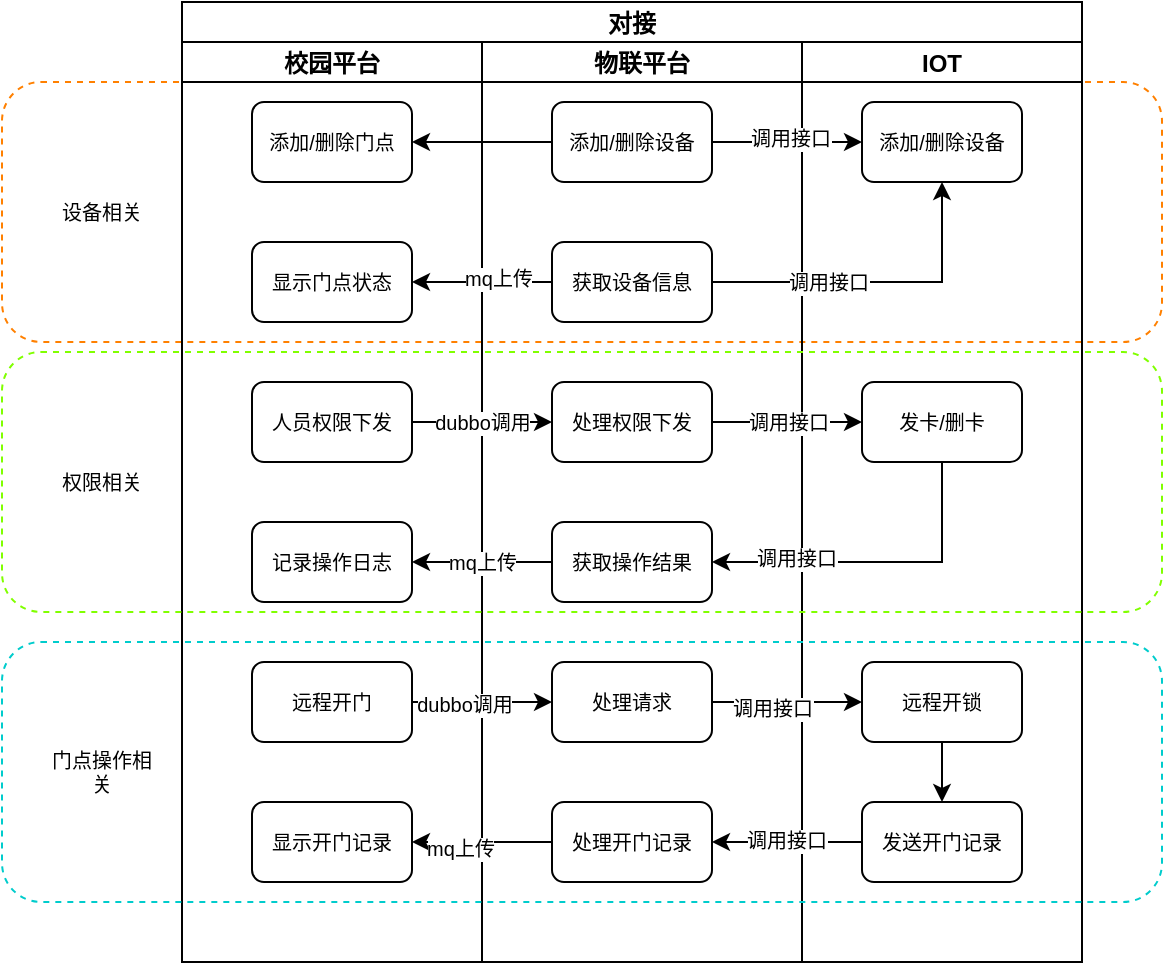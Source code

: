 <mxfile version="17.0.0" type="github" pages="2">
  <diagram id="Wgt7MAFD5IZZLOoV18Yt" name="网关类型门锁对接">
    <mxGraphModel dx="1422" dy="762" grid="1" gridSize="10" guides="1" tooltips="1" connect="1" arrows="1" fold="1" page="1" pageScale="1" pageWidth="827" pageHeight="1169" math="0" shadow="0">
      <root>
        <mxCell id="0" />
        <mxCell id="1" parent="0" />
        <mxCell id="qVb_nIM-iHo8m6FmIPxo-89" value="" style="rounded=1;whiteSpace=wrap;html=1;fontSize=10;fillColor=none;dashed=1;strokeColor=#FF8000;" parent="1" vertex="1">
          <mxGeometry x="50" y="60" width="580" height="130" as="geometry" />
        </mxCell>
        <mxCell id="qVb_nIM-iHo8m6FmIPxo-4" value="对接" style="swimlane;childLayout=stackLayout;resizeParent=1;resizeParentMax=0;startSize=20;" parent="1" vertex="1">
          <mxGeometry x="140" y="20" width="450" height="480" as="geometry" />
        </mxCell>
        <mxCell id="qVb_nIM-iHo8m6FmIPxo-5" value="校园平台" style="swimlane;startSize=20;" parent="qVb_nIM-iHo8m6FmIPxo-4" vertex="1">
          <mxGeometry y="20" width="150" height="460" as="geometry">
            <mxRectangle y="20" width="30" height="460" as="alternateBounds" />
          </mxGeometry>
        </mxCell>
        <mxCell id="qVb_nIM-iHo8m6FmIPxo-22" value="添加/删除门点" style="rounded=1;whiteSpace=wrap;html=1;fontSize=10;" parent="qVb_nIM-iHo8m6FmIPxo-5" vertex="1">
          <mxGeometry x="35" y="30" width="80" height="40" as="geometry" />
        </mxCell>
        <mxCell id="qVb_nIM-iHo8m6FmIPxo-24" value="显示门点状态" style="rounded=1;whiteSpace=wrap;html=1;fontSize=10;" parent="qVb_nIM-iHo8m6FmIPxo-5" vertex="1">
          <mxGeometry x="35" y="100" width="80" height="40" as="geometry" />
        </mxCell>
        <mxCell id="qVb_nIM-iHo8m6FmIPxo-30" value="人员权限下发" style="rounded=1;whiteSpace=wrap;html=1;fontSize=10;" parent="qVb_nIM-iHo8m6FmIPxo-5" vertex="1">
          <mxGeometry x="35" y="170" width="80" height="40" as="geometry" />
        </mxCell>
        <mxCell id="qVb_nIM-iHo8m6FmIPxo-42" value="记录操作日志" style="rounded=1;whiteSpace=wrap;html=1;fontSize=10;" parent="qVb_nIM-iHo8m6FmIPxo-5" vertex="1">
          <mxGeometry x="35" y="240" width="80" height="40" as="geometry" />
        </mxCell>
        <mxCell id="qVb_nIM-iHo8m6FmIPxo-44" value="远程开门" style="rounded=1;whiteSpace=wrap;html=1;fontSize=10;" parent="qVb_nIM-iHo8m6FmIPxo-5" vertex="1">
          <mxGeometry x="35" y="310" width="80" height="40" as="geometry" />
        </mxCell>
        <mxCell id="qVb_nIM-iHo8m6FmIPxo-81" value="显示开门记录" style="rounded=1;whiteSpace=wrap;html=1;fontSize=10;" parent="qVb_nIM-iHo8m6FmIPxo-5" vertex="1">
          <mxGeometry x="35" y="380" width="80" height="40" as="geometry" />
        </mxCell>
        <mxCell id="qVb_nIM-iHo8m6FmIPxo-6" value="物联平台" style="swimlane;startSize=20;" parent="qVb_nIM-iHo8m6FmIPxo-4" vertex="1">
          <mxGeometry x="150" y="20" width="160" height="460" as="geometry" />
        </mxCell>
        <mxCell id="qVb_nIM-iHo8m6FmIPxo-8" value="添加/删除设备" style="rounded=1;whiteSpace=wrap;html=1;fontSize=10;" parent="qVb_nIM-iHo8m6FmIPxo-6" vertex="1">
          <mxGeometry x="35" y="30" width="80" height="40" as="geometry" />
        </mxCell>
        <mxCell id="qVb_nIM-iHo8m6FmIPxo-16" value="获取设备信息" style="rounded=1;whiteSpace=wrap;html=1;fontSize=10;" parent="qVb_nIM-iHo8m6FmIPxo-6" vertex="1">
          <mxGeometry x="35" y="100" width="80" height="40" as="geometry" />
        </mxCell>
        <mxCell id="qVb_nIM-iHo8m6FmIPxo-32" value="处理权限下发" style="rounded=1;whiteSpace=wrap;html=1;fontSize=10;" parent="qVb_nIM-iHo8m6FmIPxo-6" vertex="1">
          <mxGeometry x="35" y="170" width="80" height="40" as="geometry" />
        </mxCell>
        <mxCell id="qVb_nIM-iHo8m6FmIPxo-39" value="获取操作结果" style="rounded=1;whiteSpace=wrap;html=1;fontSize=10;" parent="qVb_nIM-iHo8m6FmIPxo-6" vertex="1">
          <mxGeometry x="35" y="240" width="80" height="40" as="geometry" />
        </mxCell>
        <mxCell id="qVb_nIM-iHo8m6FmIPxo-72" value="处理请求" style="rounded=1;whiteSpace=wrap;html=1;fontSize=10;" parent="qVb_nIM-iHo8m6FmIPxo-6" vertex="1">
          <mxGeometry x="35" y="310" width="80" height="40" as="geometry" />
        </mxCell>
        <mxCell id="qVb_nIM-iHo8m6FmIPxo-80" value="处理开门记录" style="rounded=1;whiteSpace=wrap;html=1;fontSize=10;" parent="qVb_nIM-iHo8m6FmIPxo-6" vertex="1">
          <mxGeometry x="35" y="380" width="80" height="40" as="geometry" />
        </mxCell>
        <mxCell id="qVb_nIM-iHo8m6FmIPxo-7" value="IOT" style="swimlane;startSize=20;" parent="qVb_nIM-iHo8m6FmIPxo-4" vertex="1">
          <mxGeometry x="310" y="20" width="140" height="460" as="geometry" />
        </mxCell>
        <mxCell id="qVb_nIM-iHo8m6FmIPxo-14" value="添加/删除设备" style="rounded=1;whiteSpace=wrap;html=1;fontSize=10;" parent="qVb_nIM-iHo8m6FmIPxo-7" vertex="1">
          <mxGeometry x="30" y="30" width="80" height="40" as="geometry" />
        </mxCell>
        <mxCell id="qVb_nIM-iHo8m6FmIPxo-34" value="发卡/删卡" style="rounded=1;whiteSpace=wrap;html=1;fontSize=10;" parent="qVb_nIM-iHo8m6FmIPxo-7" vertex="1">
          <mxGeometry x="30" y="170" width="80" height="40" as="geometry" />
        </mxCell>
        <mxCell id="qVb_nIM-iHo8m6FmIPxo-82" style="edgeStyle=orthogonalEdgeStyle;rounded=0;orthogonalLoop=1;jettySize=auto;html=1;exitX=0.5;exitY=1;exitDx=0;exitDy=0;entryX=0.5;entryY=0;entryDx=0;entryDy=0;fontSize=10;" parent="qVb_nIM-iHo8m6FmIPxo-7" source="qVb_nIM-iHo8m6FmIPxo-73" target="qVb_nIM-iHo8m6FmIPxo-79" edge="1">
          <mxGeometry relative="1" as="geometry" />
        </mxCell>
        <mxCell id="qVb_nIM-iHo8m6FmIPxo-73" value="远程开锁" style="rounded=1;whiteSpace=wrap;html=1;fontSize=10;" parent="qVb_nIM-iHo8m6FmIPxo-7" vertex="1">
          <mxGeometry x="30" y="310" width="80" height="40" as="geometry" />
        </mxCell>
        <mxCell id="qVb_nIM-iHo8m6FmIPxo-79" value="发送开门记录" style="rounded=1;whiteSpace=wrap;html=1;fontSize=10;" parent="qVb_nIM-iHo8m6FmIPxo-7" vertex="1">
          <mxGeometry x="30" y="380" width="80" height="40" as="geometry" />
        </mxCell>
        <mxCell id="qVb_nIM-iHo8m6FmIPxo-15" style="edgeStyle=orthogonalEdgeStyle;rounded=0;orthogonalLoop=1;jettySize=auto;html=1;exitX=1;exitY=0.5;exitDx=0;exitDy=0;entryX=0;entryY=0.5;entryDx=0;entryDy=0;fontSize=10;" parent="qVb_nIM-iHo8m6FmIPxo-4" source="qVb_nIM-iHo8m6FmIPxo-8" target="qVb_nIM-iHo8m6FmIPxo-14" edge="1">
          <mxGeometry relative="1" as="geometry" />
        </mxCell>
        <mxCell id="qVb_nIM-iHo8m6FmIPxo-18" value="调用接口" style="edgeLabel;html=1;align=center;verticalAlign=middle;resizable=0;points=[];fontSize=10;" parent="qVb_nIM-iHo8m6FmIPxo-15" vertex="1" connectable="0">
          <mxGeometry x="0.024" y="2" relative="1" as="geometry">
            <mxPoint as="offset" />
          </mxGeometry>
        </mxCell>
        <mxCell id="qVb_nIM-iHo8m6FmIPxo-20" style="edgeStyle=orthogonalEdgeStyle;rounded=0;orthogonalLoop=1;jettySize=auto;html=1;exitX=1;exitY=0.5;exitDx=0;exitDy=0;entryX=0.5;entryY=1;entryDx=0;entryDy=0;fontSize=10;" parent="qVb_nIM-iHo8m6FmIPxo-4" source="qVb_nIM-iHo8m6FmIPxo-16" target="qVb_nIM-iHo8m6FmIPxo-14" edge="1">
          <mxGeometry relative="1" as="geometry" />
        </mxCell>
        <mxCell id="qVb_nIM-iHo8m6FmIPxo-21" value="调用接口" style="edgeLabel;html=1;align=center;verticalAlign=middle;resizable=0;points=[];fontSize=10;" parent="qVb_nIM-iHo8m6FmIPxo-20" vertex="1" connectable="0">
          <mxGeometry x="-0.301" relative="1" as="geometry">
            <mxPoint as="offset" />
          </mxGeometry>
        </mxCell>
        <mxCell id="qVb_nIM-iHo8m6FmIPxo-23" style="edgeStyle=orthogonalEdgeStyle;rounded=0;orthogonalLoop=1;jettySize=auto;html=1;exitX=1;exitY=0.5;exitDx=0;exitDy=0;entryX=0;entryY=0.5;entryDx=0;entryDy=0;fontSize=10;startArrow=classic;startFill=1;endArrow=none;endFill=0;" parent="qVb_nIM-iHo8m6FmIPxo-4" source="qVb_nIM-iHo8m6FmIPxo-22" target="qVb_nIM-iHo8m6FmIPxo-8" edge="1">
          <mxGeometry relative="1" as="geometry" />
        </mxCell>
        <mxCell id="qVb_nIM-iHo8m6FmIPxo-25" style="edgeStyle=orthogonalEdgeStyle;rounded=0;orthogonalLoop=1;jettySize=auto;html=1;exitX=0;exitY=0.5;exitDx=0;exitDy=0;entryX=1;entryY=0.5;entryDx=0;entryDy=0;fontSize=10;" parent="qVb_nIM-iHo8m6FmIPxo-4" source="qVb_nIM-iHo8m6FmIPxo-16" target="qVb_nIM-iHo8m6FmIPxo-24" edge="1">
          <mxGeometry relative="1" as="geometry" />
        </mxCell>
        <mxCell id="qVb_nIM-iHo8m6FmIPxo-26" value="mq上传" style="edgeLabel;html=1;align=center;verticalAlign=middle;resizable=0;points=[];fontSize=10;" parent="qVb_nIM-iHo8m6FmIPxo-25" vertex="1" connectable="0">
          <mxGeometry x="-0.214" y="-2" relative="1" as="geometry">
            <mxPoint as="offset" />
          </mxGeometry>
        </mxCell>
        <mxCell id="qVb_nIM-iHo8m6FmIPxo-33" value="dubbo调用" style="edgeStyle=orthogonalEdgeStyle;rounded=0;orthogonalLoop=1;jettySize=auto;html=1;exitX=1;exitY=0.5;exitDx=0;exitDy=0;entryX=0;entryY=0.5;entryDx=0;entryDy=0;fontSize=10;" parent="qVb_nIM-iHo8m6FmIPxo-4" source="qVb_nIM-iHo8m6FmIPxo-30" target="qVb_nIM-iHo8m6FmIPxo-32" edge="1">
          <mxGeometry relative="1" as="geometry" />
        </mxCell>
        <mxCell id="qVb_nIM-iHo8m6FmIPxo-35" value="调用接口" style="edgeStyle=orthogonalEdgeStyle;rounded=0;orthogonalLoop=1;jettySize=auto;html=1;exitX=1;exitY=0.5;exitDx=0;exitDy=0;entryX=0;entryY=0.5;entryDx=0;entryDy=0;fontSize=10;" parent="qVb_nIM-iHo8m6FmIPxo-4" source="qVb_nIM-iHo8m6FmIPxo-32" target="qVb_nIM-iHo8m6FmIPxo-34" edge="1">
          <mxGeometry relative="1" as="geometry" />
        </mxCell>
        <mxCell id="qVb_nIM-iHo8m6FmIPxo-40" style="edgeStyle=orthogonalEdgeStyle;rounded=0;orthogonalLoop=1;jettySize=auto;html=1;exitX=0.5;exitY=1;exitDx=0;exitDy=0;entryX=1;entryY=0.5;entryDx=0;entryDy=0;fontSize=10;" parent="qVb_nIM-iHo8m6FmIPxo-4" source="qVb_nIM-iHo8m6FmIPxo-34" target="qVb_nIM-iHo8m6FmIPxo-39" edge="1">
          <mxGeometry relative="1" as="geometry" />
        </mxCell>
        <mxCell id="qVb_nIM-iHo8m6FmIPxo-41" value="调用接口" style="edgeLabel;html=1;align=center;verticalAlign=middle;resizable=0;points=[];fontSize=10;" parent="qVb_nIM-iHo8m6FmIPxo-40" vertex="1" connectable="0">
          <mxGeometry x="0.49" y="-2" relative="1" as="geometry">
            <mxPoint as="offset" />
          </mxGeometry>
        </mxCell>
        <mxCell id="qVb_nIM-iHo8m6FmIPxo-43" value="mq上传" style="edgeStyle=orthogonalEdgeStyle;rounded=0;orthogonalLoop=1;jettySize=auto;html=1;exitX=0;exitY=0.5;exitDx=0;exitDy=0;entryX=1;entryY=0.5;entryDx=0;entryDy=0;fontSize=10;" parent="qVb_nIM-iHo8m6FmIPxo-4" source="qVb_nIM-iHo8m6FmIPxo-39" target="qVb_nIM-iHo8m6FmIPxo-42" edge="1">
          <mxGeometry relative="1" as="geometry" />
        </mxCell>
        <mxCell id="qVb_nIM-iHo8m6FmIPxo-74" style="edgeStyle=orthogonalEdgeStyle;rounded=0;orthogonalLoop=1;jettySize=auto;html=1;exitX=1;exitY=0.5;exitDx=0;exitDy=0;fontSize=10;" parent="qVb_nIM-iHo8m6FmIPxo-4" source="qVb_nIM-iHo8m6FmIPxo-44" target="qVb_nIM-iHo8m6FmIPxo-72" edge="1">
          <mxGeometry relative="1" as="geometry" />
        </mxCell>
        <mxCell id="qVb_nIM-iHo8m6FmIPxo-76" value="dubbo调用" style="edgeLabel;html=1;align=center;verticalAlign=middle;resizable=0;points=[];fontSize=10;" parent="qVb_nIM-iHo8m6FmIPxo-74" vertex="1" connectable="0">
          <mxGeometry x="-0.273" y="-1" relative="1" as="geometry">
            <mxPoint as="offset" />
          </mxGeometry>
        </mxCell>
        <mxCell id="qVb_nIM-iHo8m6FmIPxo-77" style="edgeStyle=orthogonalEdgeStyle;rounded=0;orthogonalLoop=1;jettySize=auto;html=1;exitX=1;exitY=0.5;exitDx=0;exitDy=0;entryX=0;entryY=0.5;entryDx=0;entryDy=0;fontSize=10;" parent="qVb_nIM-iHo8m6FmIPxo-4" source="qVb_nIM-iHo8m6FmIPxo-72" target="qVb_nIM-iHo8m6FmIPxo-73" edge="1">
          <mxGeometry relative="1" as="geometry" />
        </mxCell>
        <mxCell id="qVb_nIM-iHo8m6FmIPxo-78" value="调用接口" style="edgeLabel;html=1;align=center;verticalAlign=middle;resizable=0;points=[];fontSize=10;" parent="qVb_nIM-iHo8m6FmIPxo-77" vertex="1" connectable="0">
          <mxGeometry x="-0.213" y="-3" relative="1" as="geometry">
            <mxPoint as="offset" />
          </mxGeometry>
        </mxCell>
        <mxCell id="qVb_nIM-iHo8m6FmIPxo-83" style="edgeStyle=orthogonalEdgeStyle;rounded=0;orthogonalLoop=1;jettySize=auto;html=1;exitX=0;exitY=0.5;exitDx=0;exitDy=0;entryX=1;entryY=0.5;entryDx=0;entryDy=0;fontSize=10;" parent="qVb_nIM-iHo8m6FmIPxo-4" source="qVb_nIM-iHo8m6FmIPxo-79" target="qVb_nIM-iHo8m6FmIPxo-80" edge="1">
          <mxGeometry relative="1" as="geometry" />
        </mxCell>
        <mxCell id="qVb_nIM-iHo8m6FmIPxo-86" value="调用接口" style="edgeLabel;html=1;align=center;verticalAlign=middle;resizable=0;points=[];fontSize=10;" parent="qVb_nIM-iHo8m6FmIPxo-83" vertex="1" connectable="0">
          <mxGeometry x="0.015" y="-1" relative="1" as="geometry">
            <mxPoint as="offset" />
          </mxGeometry>
        </mxCell>
        <mxCell id="qVb_nIM-iHo8m6FmIPxo-87" style="edgeStyle=orthogonalEdgeStyle;rounded=0;orthogonalLoop=1;jettySize=auto;html=1;exitX=0;exitY=0.5;exitDx=0;exitDy=0;entryX=1;entryY=0.5;entryDx=0;entryDy=0;fontSize=10;" parent="qVb_nIM-iHo8m6FmIPxo-4" source="qVb_nIM-iHo8m6FmIPxo-80" target="qVb_nIM-iHo8m6FmIPxo-81" edge="1">
          <mxGeometry relative="1" as="geometry" />
        </mxCell>
        <mxCell id="qVb_nIM-iHo8m6FmIPxo-88" value="mq上传" style="edgeLabel;html=1;align=center;verticalAlign=middle;resizable=0;points=[];fontSize=10;" parent="qVb_nIM-iHo8m6FmIPxo-87" vertex="1" connectable="0">
          <mxGeometry x="0.315" y="3" relative="1" as="geometry">
            <mxPoint as="offset" />
          </mxGeometry>
        </mxCell>
        <mxCell id="qVb_nIM-iHo8m6FmIPxo-90" value="设备相关" style="text;html=1;strokeColor=none;fillColor=none;align=center;verticalAlign=middle;whiteSpace=wrap;rounded=0;dashed=1;fontSize=10;" parent="1" vertex="1">
          <mxGeometry x="70" y="110" width="60" height="30" as="geometry" />
        </mxCell>
        <mxCell id="qVb_nIM-iHo8m6FmIPxo-91" value="" style="rounded=1;whiteSpace=wrap;html=1;fontSize=10;fillColor=none;dashed=1;strokeColor=#80FF00;" parent="1" vertex="1">
          <mxGeometry x="50" y="195" width="580" height="130" as="geometry" />
        </mxCell>
        <mxCell id="qVb_nIM-iHo8m6FmIPxo-92" value="权限相关" style="text;html=1;strokeColor=none;fillColor=none;align=center;verticalAlign=middle;whiteSpace=wrap;rounded=0;dashed=1;fontSize=10;" parent="1" vertex="1">
          <mxGeometry x="70" y="245" width="60" height="30" as="geometry" />
        </mxCell>
        <mxCell id="qVb_nIM-iHo8m6FmIPxo-93" value="" style="rounded=1;whiteSpace=wrap;html=1;fontSize=10;fillColor=none;dashed=1;strokeColor=#00CCCC;" parent="1" vertex="1">
          <mxGeometry x="50" y="340" width="580" height="130" as="geometry" />
        </mxCell>
        <mxCell id="qVb_nIM-iHo8m6FmIPxo-94" value="门点操作相关" style="text;html=1;strokeColor=none;fillColor=none;align=center;verticalAlign=middle;whiteSpace=wrap;rounded=0;dashed=1;fontSize=10;" parent="1" vertex="1">
          <mxGeometry x="70" y="390" width="60" height="30" as="geometry" />
        </mxCell>
      </root>
    </mxGraphModel>
  </diagram>
  <diagram id="bl2budild07YYK5IN_uQ" name="蓝牙类型门锁对接">
    <mxGraphModel dx="1422" dy="762" grid="1" gridSize="10" guides="1" tooltips="1" connect="1" arrows="1" fold="1" page="1" pageScale="1" pageWidth="827" pageHeight="1169" math="0" shadow="0">
      <root>
        <mxCell id="YfCWdF9X9TLNTLITIddF-0" />
        <mxCell id="YfCWdF9X9TLNTLITIddF-1" parent="YfCWdF9X9TLNTLITIddF-0" />
        <mxCell id="YfCWdF9X9TLNTLITIddF-2" value="对接" style="swimlane;childLayout=stackLayout;resizeParent=1;resizeParentMax=0;startSize=20;" vertex="1" parent="YfCWdF9X9TLNTLITIddF-1">
          <mxGeometry x="84" y="10" width="660" height="1110" as="geometry" />
        </mxCell>
        <mxCell id="YfCWdF9X9TLNTLITIddF-3" value="校园平台" style="swimlane;startSize=20;" vertex="1" parent="YfCWdF9X9TLNTLITIddF-2">
          <mxGeometry y="20" width="170" height="1090" as="geometry">
            <mxRectangle y="20" width="30" height="460" as="alternateBounds" />
          </mxGeometry>
        </mxCell>
        <mxCell id="YfCWdF9X9TLNTLITIddF-4" value="添加门点" style="rounded=1;whiteSpace=wrap;html=1;fontSize=10;" vertex="1" parent="YfCWdF9X9TLNTLITIddF-3">
          <mxGeometry x="45" y="380" width="80" height="40" as="geometry" />
        </mxCell>
        <mxCell id="YfCWdF9X9TLNTLITIddF-5" value="添加/删除权限" style="rounded=1;whiteSpace=wrap;html=1;fontSize=10;" vertex="1" parent="YfCWdF9X9TLNTLITIddF-3">
          <mxGeometry x="45" y="660" width="80" height="40" as="geometry" />
        </mxCell>
        <mxCell id="YfCWdF9X9TLNTLITIddF-6" value="授权/取消权限" style="rounded=1;whiteSpace=wrap;html=1;fontSize=10;" vertex="1" parent="YfCWdF9X9TLNTLITIddF-3">
          <mxGeometry x="45" y="590" width="80" height="40" as="geometry" />
        </mxCell>
        <mxCell id="YfCWdF9X9TLNTLITIddF-7" value="存储开门记录" style="rounded=1;whiteSpace=wrap;html=1;fontSize=10;" vertex="1" parent="YfCWdF9X9TLNTLITIddF-3">
          <mxGeometry x="45" y="1010" width="80" height="40" as="geometry" />
        </mxCell>
        <mxCell id="YfCWdF9X9TLNTLITIddF-8" value="物联平台" style="swimlane;startSize=20;" vertex="1" parent="YfCWdF9X9TLNTLITIddF-2">
          <mxGeometry x="170" y="20" width="160" height="1090" as="geometry" />
        </mxCell>
        <mxCell id="YfCWdF9X9TLNTLITIddF-9" style="edgeStyle=orthogonalEdgeStyle;rounded=0;orthogonalLoop=1;jettySize=auto;html=1;exitX=0.5;exitY=1;exitDx=0;exitDy=0;entryX=0.5;entryY=0;entryDx=0;entryDy=0;startArrow=none;startFill=0;endArrow=classic;endFill=1;" edge="1" parent="YfCWdF9X9TLNTLITIddF-8" source="YfCWdF9X9TLNTLITIddF-10" target="YfCWdF9X9TLNTLITIddF-11">
          <mxGeometry relative="1" as="geometry" />
        </mxCell>
        <mxCell id="YfCWdF9X9TLNTLITIddF-10" value="存储设备信息" style="rounded=1;whiteSpace=wrap;html=1;fontSize=10;" vertex="1" parent="YfCWdF9X9TLNTLITIddF-8">
          <mxGeometry x="40" y="380" width="80" height="40" as="geometry" />
        </mxCell>
        <mxCell id="YfCWdF9X9TLNTLITIddF-11" value="显示设备信息" style="rounded=1;whiteSpace=wrap;html=1;fontSize=10;" vertex="1" parent="YfCWdF9X9TLNTLITIddF-8">
          <mxGeometry x="40" y="450" width="80" height="40" as="geometry" />
        </mxCell>
        <mxCell id="YfCWdF9X9TLNTLITIddF-12" value="移动端" style="swimlane;startSize=20;" vertex="1" parent="YfCWdF9X9TLNTLITIddF-2">
          <mxGeometry x="330" y="20" width="160" height="1090" as="geometry" />
        </mxCell>
        <mxCell id="YfCWdF9X9TLNTLITIddF-13" value="蓝牙搜索" style="rounded=1;whiteSpace=wrap;html=1;fontSize=10;" vertex="1" parent="YfCWdF9X9TLNTLITIddF-12">
          <mxGeometry x="30" y="30" width="80" height="40" as="geometry" />
        </mxCell>
        <mxCell id="YfCWdF9X9TLNTLITIddF-14" style="edgeStyle=orthogonalEdgeStyle;rounded=0;orthogonalLoop=1;jettySize=auto;html=1;exitX=0.5;exitY=1;exitDx=0;exitDy=0;entryX=0.5;entryY=0;entryDx=0;entryDy=0;fontSize=10;" edge="1" parent="YfCWdF9X9TLNTLITIddF-12">
          <mxGeometry relative="1" as="geometry">
            <mxPoint x="70" y="380" as="targetPoint" />
          </mxGeometry>
        </mxCell>
        <mxCell id="YfCWdF9X9TLNTLITIddF-15" value="" style="edgeStyle=orthogonalEdgeStyle;rounded=0;orthogonalLoop=1;jettySize=auto;html=1;exitX=0.5;exitY=1;exitDx=0;exitDy=0;entryX=0.5;entryY=0;entryDx=0;entryDy=0;startArrow=none;startFill=0;endArrow=classic;endFill=1;" edge="1" parent="YfCWdF9X9TLNTLITIddF-12" source="YfCWdF9X9TLNTLITIddF-16" target="YfCWdF9X9TLNTLITIddF-18">
          <mxGeometry relative="1" as="geometry" />
        </mxCell>
        <mxCell id="YfCWdF9X9TLNTLITIddF-16" value="获取随机数" style="rounded=1;whiteSpace=wrap;html=1;fontSize=10;" vertex="1" parent="YfCWdF9X9TLNTLITIddF-12">
          <mxGeometry x="30" y="100" width="80" height="40" as="geometry" />
        </mxCell>
        <mxCell id="YfCWdF9X9TLNTLITIddF-17" style="edgeStyle=orthogonalEdgeStyle;rounded=0;orthogonalLoop=1;jettySize=auto;html=1;exitX=0.5;exitY=1;exitDx=0;exitDy=0;entryX=0.5;entryY=0;entryDx=0;entryDy=0;startArrow=none;startFill=0;endArrow=classic;endFill=1;" edge="1" parent="YfCWdF9X9TLNTLITIddF-12" source="YfCWdF9X9TLNTLITIddF-18" target="YfCWdF9X9TLNTLITIddF-20">
          <mxGeometry relative="1" as="geometry" />
        </mxCell>
        <mxCell id="YfCWdF9X9TLNTLITIddF-18" value="输入管理员密码" style="rounded=1;whiteSpace=wrap;html=1;fontSize=10;" vertex="1" parent="YfCWdF9X9TLNTLITIddF-12">
          <mxGeometry x="30" y="170" width="80" height="40" as="geometry" />
        </mxCell>
        <mxCell id="YfCWdF9X9TLNTLITIddF-19" style="edgeStyle=orthogonalEdgeStyle;rounded=0;orthogonalLoop=1;jettySize=auto;html=1;exitX=0.5;exitY=1;exitDx=0;exitDy=0;entryX=0.5;entryY=0;entryDx=0;entryDy=0;startArrow=none;startFill=0;endArrow=classic;endFill=1;" edge="1" parent="YfCWdF9X9TLNTLITIddF-12" source="YfCWdF9X9TLNTLITIddF-20" target="YfCWdF9X9TLNTLITIddF-21">
          <mxGeometry relative="1" as="geometry" />
        </mxCell>
        <mxCell id="YfCWdF9X9TLNTLITIddF-20" value="发送设置系统参数指令" style="rounded=1;whiteSpace=wrap;html=1;fontSize=10;" vertex="1" parent="YfCWdF9X9TLNTLITIddF-12">
          <mxGeometry x="30" y="240" width="80" height="40" as="geometry" />
        </mxCell>
        <mxCell id="YfCWdF9X9TLNTLITIddF-21" value="查询设备信息" style="rounded=1;whiteSpace=wrap;html=1;fontSize=10;" vertex="1" parent="YfCWdF9X9TLNTLITIddF-12">
          <mxGeometry x="30" y="310" width="80" height="40" as="geometry" />
        </mxCell>
        <mxCell id="YfCWdF9X9TLNTLITIddF-22" value="调用接口" style="rounded=1;whiteSpace=wrap;html=1;fontSize=10;" vertex="1" parent="YfCWdF9X9TLNTLITIddF-12">
          <mxGeometry x="30" y="380" width="80" height="40" as="geometry" />
        </mxCell>
        <mxCell id="YfCWdF9X9TLNTLITIddF-23" style="edgeStyle=orthogonalEdgeStyle;rounded=0;orthogonalLoop=1;jettySize=auto;html=1;exitX=0.5;exitY=1;exitDx=0;exitDy=0;entryX=0.5;entryY=0;entryDx=0;entryDy=0;startArrow=none;startFill=0;endArrow=classic;endFill=1;" edge="1" parent="YfCWdF9X9TLNTLITIddF-12" source="YfCWdF9X9TLNTLITIddF-24" target="YfCWdF9X9TLNTLITIddF-26">
          <mxGeometry relative="1" as="geometry" />
        </mxCell>
        <mxCell id="YfCWdF9X9TLNTLITIddF-24" value="添加用户" style="rounded=1;whiteSpace=wrap;html=1;fontSize=10;" vertex="1" parent="YfCWdF9X9TLNTLITIddF-12">
          <mxGeometry x="30" y="450" width="80" height="40" as="geometry" />
        </mxCell>
        <mxCell id="YfCWdF9X9TLNTLITIddF-25" style="edgeStyle=orthogonalEdgeStyle;rounded=0;orthogonalLoop=1;jettySize=auto;html=1;exitX=0.5;exitY=1;exitDx=0;exitDy=0;entryX=0.5;entryY=0;entryDx=0;entryDy=0;startArrow=none;startFill=0;endArrow=classic;endFill=1;" edge="1" parent="YfCWdF9X9TLNTLITIddF-12" source="YfCWdF9X9TLNTLITIddF-26" target="YfCWdF9X9TLNTLITIddF-27">
          <mxGeometry relative="1" as="geometry" />
        </mxCell>
        <mxCell id="YfCWdF9X9TLNTLITIddF-26" value="输入用户标识" style="rounded=1;whiteSpace=wrap;html=1;fontSize=10;" vertex="1" parent="YfCWdF9X9TLNTLITIddF-12">
          <mxGeometry x="30" y="520" width="80" height="40" as="geometry" />
        </mxCell>
        <mxCell id="YfCWdF9X9TLNTLITIddF-27" value="调用添加/删除白名单命令" style="rounded=1;whiteSpace=wrap;html=1;fontSize=10;" vertex="1" parent="YfCWdF9X9TLNTLITIddF-12">
          <mxGeometry x="30" y="590" width="80" height="40" as="geometry" />
        </mxCell>
        <mxCell id="YfCWdF9X9TLNTLITIddF-28" value="调用接口" style="rounded=1;whiteSpace=wrap;html=1;fontSize=10;" vertex="1" parent="YfCWdF9X9TLNTLITIddF-12">
          <mxGeometry x="30" y="660" width="80" height="40" as="geometry" />
        </mxCell>
        <mxCell id="YfCWdF9X9TLNTLITIddF-29" style="edgeStyle=orthogonalEdgeStyle;rounded=0;orthogonalLoop=1;jettySize=auto;html=1;exitX=0.5;exitY=1;exitDx=0;exitDy=0;entryX=0.5;entryY=0;entryDx=0;entryDy=0;startArrow=none;startFill=0;endArrow=classic;endFill=1;" edge="1" parent="YfCWdF9X9TLNTLITIddF-12" source="YfCWdF9X9TLNTLITIddF-30" target="YfCWdF9X9TLNTLITIddF-31">
          <mxGeometry relative="1" as="geometry" />
        </mxCell>
        <mxCell id="YfCWdF9X9TLNTLITIddF-30" value="添加设备" style="rounded=1;whiteSpace=wrap;html=1;fontSize=10;" vertex="1" parent="YfCWdF9X9TLNTLITIddF-12">
          <mxGeometry x="30" y="730" width="80" height="40" as="geometry" />
        </mxCell>
        <mxCell id="YfCWdF9X9TLNTLITIddF-31" value="用户开门" style="rounded=1;whiteSpace=wrap;html=1;fontSize=10;" vertex="1" parent="YfCWdF9X9TLNTLITIddF-12">
          <mxGeometry x="30" y="800" width="80" height="40" as="geometry" />
        </mxCell>
        <mxCell id="YfCWdF9X9TLNTLITIddF-32" value="获取开门记录" style="rounded=1;whiteSpace=wrap;html=1;fontSize=10;" vertex="1" parent="YfCWdF9X9TLNTLITIddF-12">
          <mxGeometry x="30" y="940" width="80" height="40" as="geometry" />
        </mxCell>
        <mxCell id="YfCWdF9X9TLNTLITIddF-33" style="edgeStyle=orthogonalEdgeStyle;rounded=0;orthogonalLoop=1;jettySize=auto;html=1;exitX=0.5;exitY=1;exitDx=0;exitDy=0;entryX=0.5;entryY=0;entryDx=0;entryDy=0;startArrow=none;startFill=0;endArrow=classic;endFill=1;" edge="1" parent="YfCWdF9X9TLNTLITIddF-12" source="YfCWdF9X9TLNTLITIddF-34" target="YfCWdF9X9TLNTLITIddF-32">
          <mxGeometry relative="1" as="geometry" />
        </mxCell>
        <mxCell id="YfCWdF9X9TLNTLITIddF-34" value="记录结果" style="rounded=1;whiteSpace=wrap;html=1;fontSize=10;" vertex="1" parent="YfCWdF9X9TLNTLITIddF-12">
          <mxGeometry x="30" y="870" width="80" height="40" as="geometry" />
        </mxCell>
        <mxCell id="YfCWdF9X9TLNTLITIddF-35" value="调用接口" style="rounded=1;whiteSpace=wrap;html=1;fontSize=10;" vertex="1" parent="YfCWdF9X9TLNTLITIddF-12">
          <mxGeometry x="30" y="1010" width="80" height="40" as="geometry" />
        </mxCell>
        <mxCell id="YfCWdF9X9TLNTLITIddF-36" value="设备" style="swimlane;startSize=20;" vertex="1" parent="YfCWdF9X9TLNTLITIddF-2">
          <mxGeometry x="490" y="20" width="170" height="1090" as="geometry" />
        </mxCell>
        <mxCell id="YfCWdF9X9TLNTLITIddF-37" value="生成随机数" style="rounded=1;whiteSpace=wrap;html=1;fontSize=10;" vertex="1" parent="YfCWdF9X9TLNTLITIddF-36">
          <mxGeometry x="30" y="30" width="80" height="40" as="geometry" />
        </mxCell>
        <mxCell id="YfCWdF9X9TLNTLITIddF-38" style="edgeStyle=orthogonalEdgeStyle;rounded=0;orthogonalLoop=1;jettySize=auto;html=1;exitX=0.5;exitY=1;exitDx=0;exitDy=0;entryX=0.5;entryY=0;entryDx=0;entryDy=0;fontSize=10;" edge="1" parent="YfCWdF9X9TLNTLITIddF-36">
          <mxGeometry relative="1" as="geometry">
            <mxPoint x="70" y="380" as="targetPoint" />
          </mxGeometry>
        </mxCell>
        <mxCell id="YfCWdF9X9TLNTLITIddF-39" value="设置系统参数" style="rounded=1;whiteSpace=wrap;html=1;fontSize=10;" vertex="1" parent="YfCWdF9X9TLNTLITIddF-36">
          <mxGeometry x="30" y="240" width="80" height="40" as="geometry" />
        </mxCell>
        <mxCell id="YfCWdF9X9TLNTLITIddF-40" value="返回系统参数" style="rounded=1;whiteSpace=wrap;html=1;fontSize=10;" vertex="1" parent="YfCWdF9X9TLNTLITIddF-36">
          <mxGeometry x="30" y="310" width="80" height="40" as="geometry" />
        </mxCell>
        <mxCell id="YfCWdF9X9TLNTLITIddF-41" value="添加用户标识存储在设备" style="rounded=1;whiteSpace=wrap;html=1;fontSize=10;" vertex="1" parent="YfCWdF9X9TLNTLITIddF-36">
          <mxGeometry x="30" y="590" width="80" height="40" as="geometry" />
        </mxCell>
        <mxCell id="YfCWdF9X9TLNTLITIddF-42" value="蓝牙开门" style="rounded=1;whiteSpace=wrap;html=1;fontSize=10;" vertex="1" parent="YfCWdF9X9TLNTLITIddF-36">
          <mxGeometry x="30" y="800" width="80" height="40" as="geometry" />
        </mxCell>
        <mxCell id="YfCWdF9X9TLNTLITIddF-43" value="返回开门记录" style="rounded=1;whiteSpace=wrap;html=1;fontSize=10;" vertex="1" parent="YfCWdF9X9TLNTLITIddF-36">
          <mxGeometry x="30" y="940" width="80" height="40" as="geometry" />
        </mxCell>
        <mxCell id="YfCWdF9X9TLNTLITIddF-44" style="edgeStyle=orthogonalEdgeStyle;rounded=0;orthogonalLoop=1;jettySize=auto;html=1;exitX=1;exitY=0.5;exitDx=0;exitDy=0;startArrow=none;startFill=0;endArrow=classic;endFill=1;" edge="1" parent="YfCWdF9X9TLNTLITIddF-2" source="YfCWdF9X9TLNTLITIddF-13" target="YfCWdF9X9TLNTLITIddF-37">
          <mxGeometry relative="1" as="geometry" />
        </mxCell>
        <mxCell id="YfCWdF9X9TLNTLITIddF-45" value="mac连接" style="edgeLabel;html=1;align=center;verticalAlign=middle;resizable=0;points=[];" vertex="1" connectable="0" parent="YfCWdF9X9TLNTLITIddF-44">
          <mxGeometry x="-0.433" relative="1" as="geometry">
            <mxPoint x="13" as="offset" />
          </mxGeometry>
        </mxCell>
        <mxCell id="YfCWdF9X9TLNTLITIddF-46" style="edgeStyle=orthogonalEdgeStyle;rounded=0;orthogonalLoop=1;jettySize=auto;html=1;exitX=0.5;exitY=1;exitDx=0;exitDy=0;entryX=1;entryY=0.5;entryDx=0;entryDy=0;startArrow=none;startFill=0;endArrow=classic;endFill=1;" edge="1" parent="YfCWdF9X9TLNTLITIddF-2" source="YfCWdF9X9TLNTLITIddF-37" target="YfCWdF9X9TLNTLITIddF-16">
          <mxGeometry relative="1" as="geometry" />
        </mxCell>
        <mxCell id="YfCWdF9X9TLNTLITIddF-47" value="返回随机数" style="edgeLabel;html=1;align=center;verticalAlign=middle;resizable=0;points=[];" vertex="1" connectable="0" parent="YfCWdF9X9TLNTLITIddF-46">
          <mxGeometry x="0.187" y="1" relative="1" as="geometry">
            <mxPoint as="offset" />
          </mxGeometry>
        </mxCell>
        <mxCell id="YfCWdF9X9TLNTLITIddF-48" style="edgeStyle=orthogonalEdgeStyle;rounded=0;orthogonalLoop=1;jettySize=auto;html=1;exitX=1;exitY=0.5;exitDx=0;exitDy=0;entryX=0;entryY=0.5;entryDx=0;entryDy=0;startArrow=none;startFill=0;endArrow=classic;endFill=1;" edge="1" parent="YfCWdF9X9TLNTLITIddF-2" source="YfCWdF9X9TLNTLITIddF-20" target="YfCWdF9X9TLNTLITIddF-39">
          <mxGeometry relative="1" as="geometry" />
        </mxCell>
        <mxCell id="YfCWdF9X9TLNTLITIddF-49" style="edgeStyle=orthogonalEdgeStyle;rounded=0;orthogonalLoop=1;jettySize=auto;html=1;exitX=1;exitY=0.5;exitDx=0;exitDy=0;entryX=0;entryY=0.5;entryDx=0;entryDy=0;startArrow=none;startFill=0;endArrow=classic;endFill=1;" edge="1" parent="YfCWdF9X9TLNTLITIddF-2" source="YfCWdF9X9TLNTLITIddF-21" target="YfCWdF9X9TLNTLITIddF-40">
          <mxGeometry relative="1" as="geometry" />
        </mxCell>
        <mxCell id="YfCWdF9X9TLNTLITIddF-50" style="edgeStyle=orthogonalEdgeStyle;rounded=0;orthogonalLoop=1;jettySize=auto;html=1;exitX=0.5;exitY=1;exitDx=0;exitDy=0;entryX=1;entryY=0.5;entryDx=0;entryDy=0;startArrow=none;startFill=0;endArrow=classic;endFill=1;" edge="1" parent="YfCWdF9X9TLNTLITIddF-2" source="YfCWdF9X9TLNTLITIddF-40" target="YfCWdF9X9TLNTLITIddF-22">
          <mxGeometry relative="1" as="geometry" />
        </mxCell>
        <mxCell id="YfCWdF9X9TLNTLITIddF-51" style="edgeStyle=orthogonalEdgeStyle;rounded=0;orthogonalLoop=1;jettySize=auto;html=1;exitX=0;exitY=0.5;exitDx=0;exitDy=0;entryX=1;entryY=0.5;entryDx=0;entryDy=0;startArrow=none;startFill=0;endArrow=classic;endFill=1;" edge="1" parent="YfCWdF9X9TLNTLITIddF-2" source="YfCWdF9X9TLNTLITIddF-22" target="YfCWdF9X9TLNTLITIddF-10">
          <mxGeometry relative="1" as="geometry" />
        </mxCell>
        <mxCell id="YfCWdF9X9TLNTLITIddF-52" style="edgeStyle=orthogonalEdgeStyle;rounded=0;orthogonalLoop=1;jettySize=auto;html=1;exitX=1;exitY=0.5;exitDx=0;exitDy=0;entryX=0;entryY=0.5;entryDx=0;entryDy=0;startArrow=none;startFill=0;endArrow=classic;endFill=1;" edge="1" parent="YfCWdF9X9TLNTLITIddF-2" source="YfCWdF9X9TLNTLITIddF-4" target="YfCWdF9X9TLNTLITIddF-10">
          <mxGeometry relative="1" as="geometry" />
        </mxCell>
        <mxCell id="YfCWdF9X9TLNTLITIddF-53" value="物联ID关联" style="edgeLabel;html=1;align=center;verticalAlign=middle;resizable=0;points=[];" vertex="1" connectable="0" parent="YfCWdF9X9TLNTLITIddF-52">
          <mxGeometry x="-0.153" relative="1" as="geometry">
            <mxPoint y="1" as="offset" />
          </mxGeometry>
        </mxCell>
        <mxCell id="YfCWdF9X9TLNTLITIddF-54" style="edgeStyle=orthogonalEdgeStyle;rounded=0;orthogonalLoop=1;jettySize=auto;html=1;exitX=1;exitY=0.5;exitDx=0;exitDy=0;entryX=0;entryY=0.5;entryDx=0;entryDy=0;startArrow=none;startFill=0;endArrow=classic;endFill=1;" edge="1" parent="YfCWdF9X9TLNTLITIddF-2" source="YfCWdF9X9TLNTLITIddF-27" target="YfCWdF9X9TLNTLITIddF-41">
          <mxGeometry relative="1" as="geometry" />
        </mxCell>
        <mxCell id="YfCWdF9X9TLNTLITIddF-55" style="edgeStyle=orthogonalEdgeStyle;rounded=0;orthogonalLoop=1;jettySize=auto;html=1;exitX=0.5;exitY=1;exitDx=0;exitDy=0;entryX=1;entryY=0.5;entryDx=0;entryDy=0;startArrow=none;startFill=0;endArrow=classic;endFill=1;" edge="1" parent="YfCWdF9X9TLNTLITIddF-2" source="YfCWdF9X9TLNTLITIddF-41" target="YfCWdF9X9TLNTLITIddF-28">
          <mxGeometry relative="1" as="geometry" />
        </mxCell>
        <mxCell id="YfCWdF9X9TLNTLITIddF-56" style="edgeStyle=orthogonalEdgeStyle;rounded=0;orthogonalLoop=1;jettySize=auto;html=1;exitX=0;exitY=0.5;exitDx=0;exitDy=0;startArrow=none;startFill=0;endArrow=classic;endFill=1;entryX=1;entryY=0.5;entryDx=0;entryDy=0;" edge="1" parent="YfCWdF9X9TLNTLITIddF-2" source="YfCWdF9X9TLNTLITIddF-28" target="YfCWdF9X9TLNTLITIddF-5">
          <mxGeometry relative="1" as="geometry">
            <mxPoint x="136" y="700" as="targetPoint" />
          </mxGeometry>
        </mxCell>
        <mxCell id="YfCWdF9X9TLNTLITIddF-57" style="edgeStyle=orthogonalEdgeStyle;rounded=0;orthogonalLoop=1;jettySize=auto;html=1;exitX=1;exitY=0.5;exitDx=0;exitDy=0;entryX=0;entryY=0.5;entryDx=0;entryDy=0;startArrow=none;startFill=0;endArrow=classic;endFill=1;" edge="1" parent="YfCWdF9X9TLNTLITIddF-2" source="YfCWdF9X9TLNTLITIddF-6" target="YfCWdF9X9TLNTLITIddF-27">
          <mxGeometry relative="1" as="geometry" />
        </mxCell>
        <mxCell id="YfCWdF9X9TLNTLITIddF-58" style="edgeStyle=orthogonalEdgeStyle;rounded=0;orthogonalLoop=1;jettySize=auto;html=1;exitX=1;exitY=0.5;exitDx=0;exitDy=0;entryX=0;entryY=0.5;entryDx=0;entryDy=0;startArrow=none;startFill=0;endArrow=classic;endFill=1;" edge="1" parent="YfCWdF9X9TLNTLITIddF-2" source="YfCWdF9X9TLNTLITIddF-31" target="YfCWdF9X9TLNTLITIddF-42">
          <mxGeometry relative="1" as="geometry" />
        </mxCell>
        <mxCell id="YfCWdF9X9TLNTLITIddF-59" style="edgeStyle=orthogonalEdgeStyle;rounded=0;orthogonalLoop=1;jettySize=auto;html=1;exitX=0.5;exitY=1;exitDx=0;exitDy=0;entryX=1;entryY=0.5;entryDx=0;entryDy=0;startArrow=none;startFill=0;endArrow=classic;endFill=1;" edge="1" parent="YfCWdF9X9TLNTLITIddF-2" source="YfCWdF9X9TLNTLITIddF-42" target="YfCWdF9X9TLNTLITIddF-34">
          <mxGeometry relative="1" as="geometry" />
        </mxCell>
        <mxCell id="YfCWdF9X9TLNTLITIddF-60" style="edgeStyle=orthogonalEdgeStyle;rounded=0;orthogonalLoop=1;jettySize=auto;html=1;exitX=1;exitY=0.5;exitDx=0;exitDy=0;entryX=0;entryY=0.5;entryDx=0;entryDy=0;startArrow=none;startFill=0;endArrow=classic;endFill=1;" edge="1" parent="YfCWdF9X9TLNTLITIddF-2" source="YfCWdF9X9TLNTLITIddF-32" target="YfCWdF9X9TLNTLITIddF-43">
          <mxGeometry relative="1" as="geometry" />
        </mxCell>
        <mxCell id="YfCWdF9X9TLNTLITIddF-61" style="edgeStyle=orthogonalEdgeStyle;rounded=0;orthogonalLoop=1;jettySize=auto;html=1;exitX=0.5;exitY=1;exitDx=0;exitDy=0;entryX=1;entryY=0.5;entryDx=0;entryDy=0;startArrow=none;startFill=0;endArrow=classic;endFill=1;" edge="1" parent="YfCWdF9X9TLNTLITIddF-2" source="YfCWdF9X9TLNTLITIddF-43" target="YfCWdF9X9TLNTLITIddF-35">
          <mxGeometry relative="1" as="geometry" />
        </mxCell>
        <mxCell id="YfCWdF9X9TLNTLITIddF-62" style="edgeStyle=orthogonalEdgeStyle;rounded=0;orthogonalLoop=1;jettySize=auto;html=1;exitX=0;exitY=0.5;exitDx=0;exitDy=0;entryX=1;entryY=0.5;entryDx=0;entryDy=0;startArrow=none;startFill=0;endArrow=classic;endFill=1;" edge="1" parent="YfCWdF9X9TLNTLITIddF-2" source="YfCWdF9X9TLNTLITIddF-35" target="YfCWdF9X9TLNTLITIddF-7">
          <mxGeometry relative="1" as="geometry" />
        </mxCell>
        <mxCell id="YfCWdF9X9TLNTLITIddF-63" value="" style="rounded=0;whiteSpace=wrap;html=1;fillColor=none;strokeColor=#0000CC;dashed=1;" vertex="1" parent="YfCWdF9X9TLNTLITIddF-1">
          <mxGeometry x="24" y="160" width="780" height="690" as="geometry" />
        </mxCell>
        <mxCell id="YfCWdF9X9TLNTLITIddF-64" value="管理员端" style="text;html=1;strokeColor=none;fillColor=none;align=center;verticalAlign=middle;whiteSpace=wrap;rounded=0;" vertex="1" parent="YfCWdF9X9TLNTLITIddF-1">
          <mxGeometry x="28" y="490" width="60" height="30" as="geometry" />
        </mxCell>
        <mxCell id="YfCWdF9X9TLNTLITIddF-65" value="" style="rounded=0;whiteSpace=wrap;html=1;dashed=1;strokeColor=#CC0000;fillColor=none;" vertex="1" parent="YfCWdF9X9TLNTLITIddF-1">
          <mxGeometry x="24" y="860" width="780" height="280" as="geometry" />
        </mxCell>
        <mxCell id="YfCWdF9X9TLNTLITIddF-66" value="用户端" style="text;html=1;strokeColor=none;fillColor=none;align=center;verticalAlign=middle;whiteSpace=wrap;rounded=0;" vertex="1" parent="YfCWdF9X9TLNTLITIddF-1">
          <mxGeometry x="28" y="1015" width="60" height="30" as="geometry" />
        </mxCell>
      </root>
    </mxGraphModel>
  </diagram>
</mxfile>
